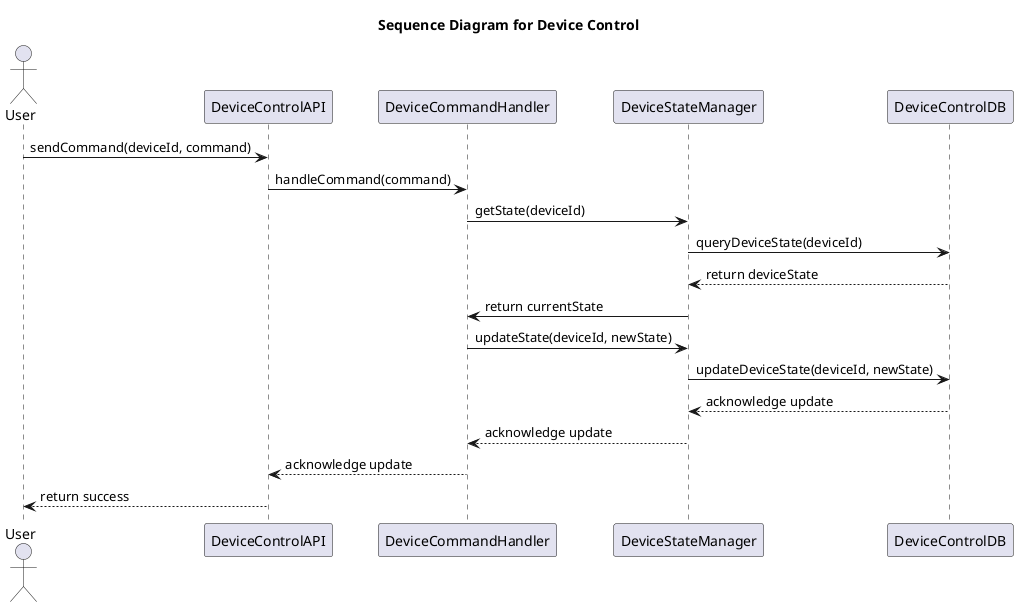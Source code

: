 @startuml
title Sequence Diagram for Device Control

actor User
participant DeviceControlAPI
participant DeviceCommandHandler
participant DeviceStateManager
participant DeviceControlDB

User -> DeviceControlAPI: sendCommand(deviceId, command)
DeviceControlAPI -> DeviceCommandHandler: handleCommand(command)
DeviceCommandHandler -> DeviceStateManager: getState(deviceId)
DeviceStateManager -> DeviceControlDB: queryDeviceState(deviceId)
DeviceControlDB --> DeviceStateManager: return deviceState
DeviceStateManager -> DeviceCommandHandler: return currentState
DeviceCommandHandler -> DeviceStateManager: updateState(deviceId, newState)
DeviceStateManager -> DeviceControlDB: updateDeviceState(deviceId, newState)
DeviceControlDB --> DeviceStateManager: acknowledge update
DeviceStateManager --> DeviceCommandHandler: acknowledge update
DeviceCommandHandler --> DeviceControlAPI: acknowledge update
DeviceControlAPI --> User: return success
@enduml
